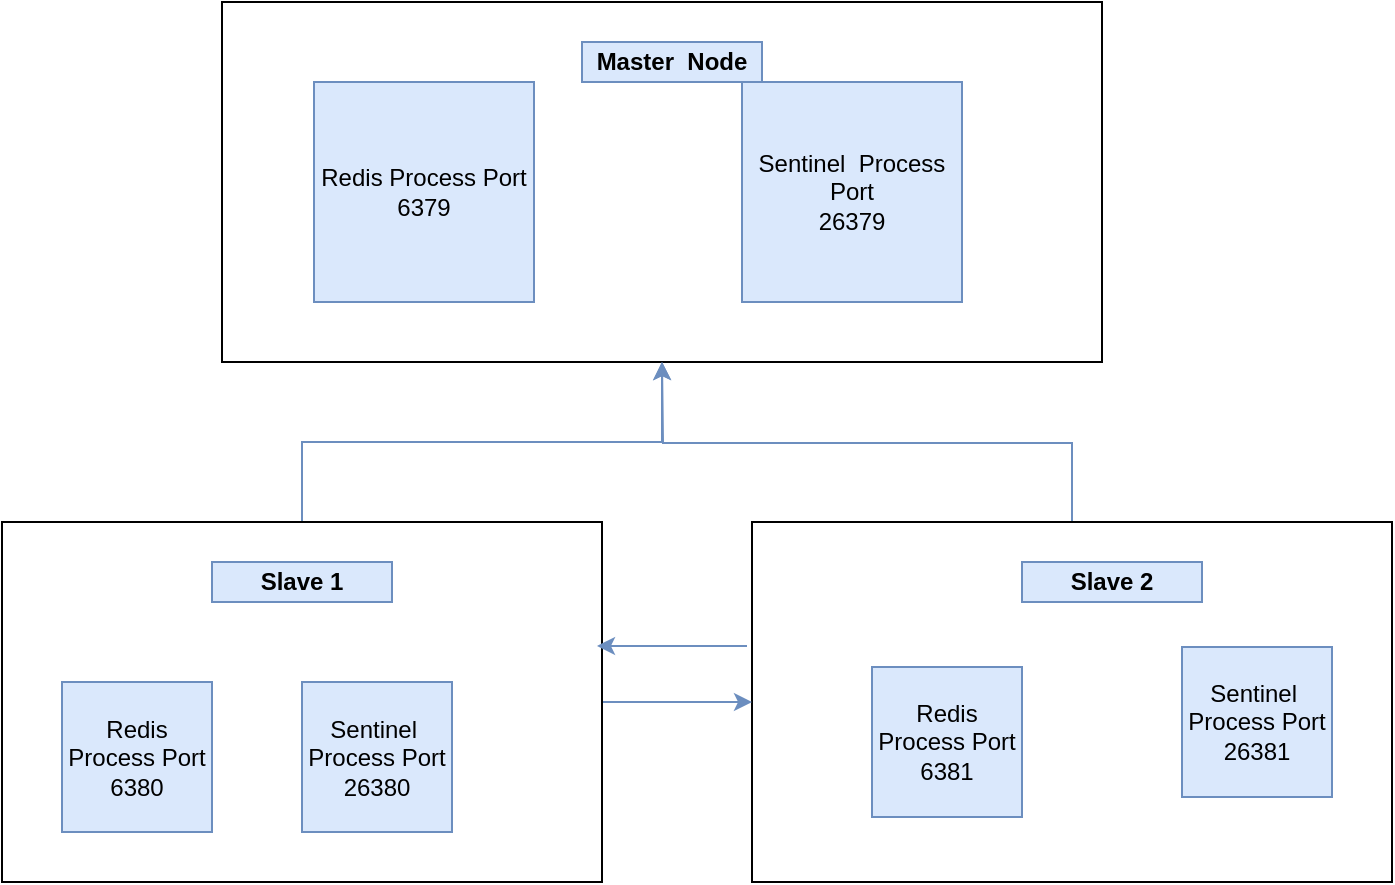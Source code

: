<mxfile version="10.7.7" type="github"><diagram id="ccTGrdFO-OvqjfCZg8qz" name="Page-1"><mxGraphModel dx="803" dy="497" grid="1" gridSize="10" guides="1" tooltips="1" connect="1" arrows="1" fold="1" page="1" pageScale="1" pageWidth="850" pageHeight="1100" math="0" shadow="0"><root><mxCell id="0"/><mxCell id="1" parent="0"/><mxCell id="W7XXsziLOkOaBl4iy8Tb-1" value="" style="rounded=0;whiteSpace=wrap;html=1;" parent="1" vertex="1"><mxGeometry x="160" y="30" width="440" height="180" as="geometry"/></mxCell><mxCell id="W7XXsziLOkOaBl4iy8Tb-2" value="Master&amp;nbsp; Node" style="text;html=1;strokeColor=#6c8ebf;fillColor=#dae8fc;align=center;verticalAlign=middle;whiteSpace=wrap;rounded=0;fontStyle=1" parent="1" vertex="1"><mxGeometry x="340" y="50" width="90" height="20" as="geometry"/></mxCell><mxCell id="W7XXsziLOkOaBl4iy8Tb-3" value="Redis Process Port&lt;br&gt;6379" style="whiteSpace=wrap;html=1;aspect=fixed;fillColor=#dae8fc;strokeColor=#6c8ebf;" parent="1" vertex="1"><mxGeometry x="206" y="70" width="110" height="110" as="geometry"/></mxCell><mxCell id="W7XXsziLOkOaBl4iy8Tb-5" value="Text" style="text;html=1;resizable=0;points=[];autosize=1;align=left;verticalAlign=top;spacingTop=-4;fillColor=#dae8fc;strokeColor=#6c8ebf;" parent="1" vertex="1"><mxGeometry x="296" y="380" width="40" height="20" as="geometry"/></mxCell><mxCell id="W7XXsziLOkOaBl4iy8Tb-17" style="edgeStyle=orthogonalEdgeStyle;rounded=0;orthogonalLoop=1;jettySize=auto;html=1;exitX=0.5;exitY=0;exitDx=0;exitDy=0;fillColor=#dae8fc;strokeColor=#6c8ebf;" parent="1" source="W7XXsziLOkOaBl4iy8Tb-6" edge="1"><mxGeometry relative="1" as="geometry"><mxPoint x="380" y="210" as="targetPoint"/></mxGeometry></mxCell><mxCell id="W7XXsziLOkOaBl4iy8Tb-6" value="" style="rounded=0;whiteSpace=wrap;html=1;" parent="1" vertex="1"><mxGeometry x="425" y="290" width="320" height="180" as="geometry"/></mxCell><mxCell id="W7XXsziLOkOaBl4iy8Tb-16" style="edgeStyle=orthogonalEdgeStyle;rounded=0;orthogonalLoop=1;jettySize=auto;html=1;exitX=0.5;exitY=0;exitDx=0;exitDy=0;entryX=0.5;entryY=1;entryDx=0;entryDy=0;fillColor=#dae8fc;strokeColor=#6c8ebf;" parent="1" source="W7XXsziLOkOaBl4iy8Tb-7" target="W7XXsziLOkOaBl4iy8Tb-1" edge="1"><mxGeometry relative="1" as="geometry"/></mxCell><mxCell id="W7XXsziLOkOaBl4iy8Tb-18" style="edgeStyle=orthogonalEdgeStyle;rounded=0;orthogonalLoop=1;jettySize=auto;html=1;exitX=1;exitY=0.5;exitDx=0;exitDy=0;entryX=0;entryY=0.5;entryDx=0;entryDy=0;fillColor=#dae8fc;strokeColor=#6c8ebf;" parent="1" source="W7XXsziLOkOaBl4iy8Tb-7" target="W7XXsziLOkOaBl4iy8Tb-6" edge="1"><mxGeometry relative="1" as="geometry"/></mxCell><mxCell id="W7XXsziLOkOaBl4iy8Tb-7" value="" style="rounded=0;whiteSpace=wrap;html=1;" parent="1" vertex="1"><mxGeometry x="50" y="290" width="300" height="180" as="geometry"/></mxCell><mxCell id="W7XXsziLOkOaBl4iy8Tb-8" value="Redis Process Port&lt;br&gt;6380" style="whiteSpace=wrap;html=1;aspect=fixed;fillColor=#dae8fc;strokeColor=#6c8ebf;" parent="1" vertex="1"><mxGeometry x="80" y="370" width="75" height="75" as="geometry"/></mxCell><mxCell id="W7XXsziLOkOaBl4iy8Tb-9" value="Redis Process Port&lt;br&gt;6381" style="whiteSpace=wrap;html=1;aspect=fixed;fillColor=#dae8fc;strokeColor=#6c8ebf;" parent="1" vertex="1"><mxGeometry x="485" y="362.5" width="75" height="75" as="geometry"/></mxCell><mxCell id="W7XXsziLOkOaBl4iy8Tb-10" value="Slave 1" style="text;html=1;strokeColor=#6c8ebf;fillColor=#dae8fc;align=center;verticalAlign=middle;whiteSpace=wrap;rounded=0;fontStyle=1" parent="1" vertex="1"><mxGeometry x="155" y="310" width="90" height="20" as="geometry"/></mxCell><mxCell id="W7XXsziLOkOaBl4iy8Tb-12" value="Slave 2" style="text;html=1;strokeColor=#6c8ebf;fillColor=#dae8fc;align=center;verticalAlign=middle;whiteSpace=wrap;rounded=0;fontStyle=1" parent="1" vertex="1"><mxGeometry x="560" y="310" width="90" height="20" as="geometry"/></mxCell><mxCell id="W7XXsziLOkOaBl4iy8Tb-13" value="Sentinel&amp;nbsp; Process Port&lt;br&gt;26379" style="whiteSpace=wrap;html=1;aspect=fixed;fillColor=#dae8fc;strokeColor=#6c8ebf;" parent="1" vertex="1"><mxGeometry x="420" y="70" width="110" height="110" as="geometry"/></mxCell><mxCell id="W7XXsziLOkOaBl4iy8Tb-14" value="Sentinel&amp;nbsp; Process Port&lt;br&gt;26380" style="whiteSpace=wrap;html=1;aspect=fixed;fillColor=#dae8fc;strokeColor=#6c8ebf;" parent="1" vertex="1"><mxGeometry x="200" y="370" width="75" height="75" as="geometry"/></mxCell><mxCell id="W7XXsziLOkOaBl4iy8Tb-15" value="Sentinel&amp;nbsp; Process Port&lt;br&gt;26381" style="whiteSpace=wrap;html=1;aspect=fixed;fillColor=#dae8fc;strokeColor=#6c8ebf;" parent="1" vertex="1"><mxGeometry x="640" y="352.5" width="75" height="75" as="geometry"/></mxCell><mxCell id="W7XXsziLOkOaBl4iy8Tb-19" style="edgeStyle=orthogonalEdgeStyle;rounded=0;orthogonalLoop=1;jettySize=auto;html=1;exitX=1;exitY=0.5;exitDx=0;exitDy=0;entryX=0;entryY=0.5;entryDx=0;entryDy=0;fillColor=#dae8fc;strokeColor=#6c8ebf;" parent="1" edge="1"><mxGeometry relative="1" as="geometry"><mxPoint x="422.5" y="352" as="sourcePoint"/><mxPoint x="347.5" y="352" as="targetPoint"/></mxGeometry></mxCell></root></mxGraphModel></diagram></mxfile>